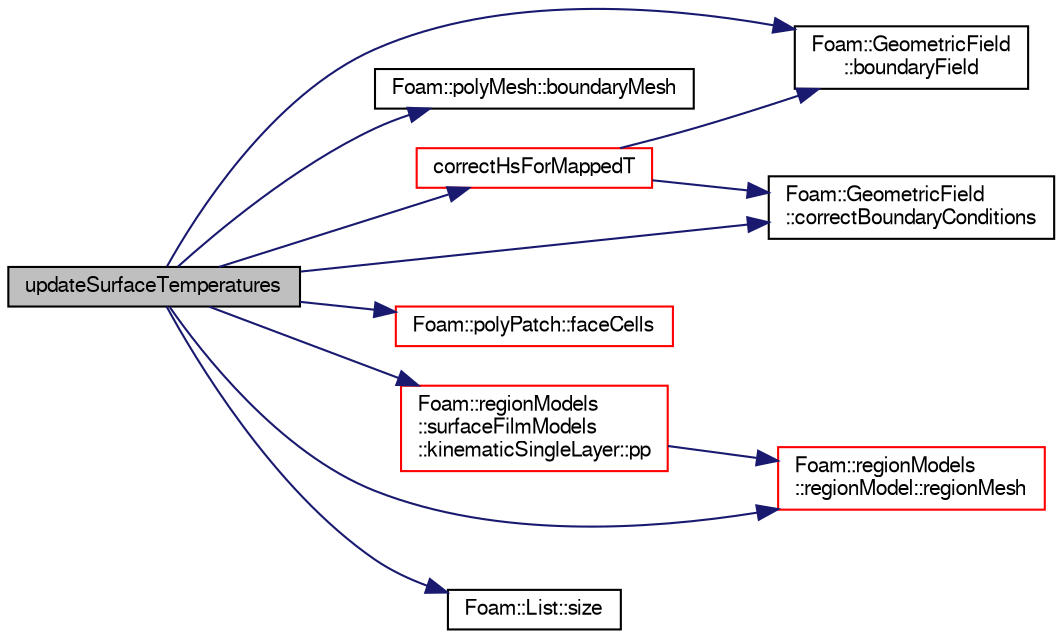 digraph "updateSurfaceTemperatures"
{
  bgcolor="transparent";
  edge [fontname="FreeSans",fontsize="10",labelfontname="FreeSans",labelfontsize="10"];
  node [fontname="FreeSans",fontsize="10",shape=record];
  rankdir="LR";
  Node689 [label="updateSurfaceTemperatures",height=0.2,width=0.4,color="black", fillcolor="grey75", style="filled", fontcolor="black"];
  Node689 -> Node690 [color="midnightblue",fontsize="10",style="solid",fontname="FreeSans"];
  Node690 [label="Foam::GeometricField\l::boundaryField",height=0.2,width=0.4,color="black",URL="$a22434.html#a3c6c1a789b48ea0c5e8bff64f9c14f2d",tooltip="Return reference to GeometricBoundaryField. "];
  Node689 -> Node691 [color="midnightblue",fontsize="10",style="solid",fontname="FreeSans"];
  Node691 [label="Foam::polyMesh::boundaryMesh",height=0.2,width=0.4,color="black",URL="$a27410.html#a9f2b68c134340291eda6197f47f25484",tooltip="Return boundary mesh. "];
  Node689 -> Node692 [color="midnightblue",fontsize="10",style="solid",fontname="FreeSans"];
  Node692 [label="Foam::GeometricField\l::correctBoundaryConditions",height=0.2,width=0.4,color="black",URL="$a22434.html#acaf6878ef900e593c4b20812f1b567d6",tooltip="Correct boundary field. "];
  Node689 -> Node693 [color="midnightblue",fontsize="10",style="solid",fontname="FreeSans"];
  Node693 [label="correctHsForMappedT",height=0.2,width=0.4,color="red",URL="$a29182.html#af85199505c20475372e6e7e6f12c289f",tooltip="Correct sensible enthalpy for mapped temperature fields. "];
  Node693 -> Node690 [color="midnightblue",fontsize="10",style="solid",fontname="FreeSans"];
  Node693 -> Node692 [color="midnightblue",fontsize="10",style="solid",fontname="FreeSans"];
  Node689 -> Node696 [color="midnightblue",fontsize="10",style="solid",fontname="FreeSans"];
  Node696 [label="Foam::polyPatch::faceCells",height=0.2,width=0.4,color="red",URL="$a27478.html#afbfac825732ef2770fff4261b4e930e9",tooltip="Return face-cell addressing. "];
  Node689 -> Node699 [color="midnightblue",fontsize="10",style="solid",fontname="FreeSans"];
  Node699 [label="Foam::regionModels\l::surfaceFilmModels\l::kinematicSingleLayer::pp",height=0.2,width=0.4,color="red",URL="$a29042.html#ac0001dfb6180e452fe671ec2a4d8efed",tooltip="Implicit pressure source coefficient. "];
  Node699 -> Node746 [color="midnightblue",fontsize="10",style="solid",fontname="FreeSans"];
  Node746 [label="Foam::regionModels\l::regionModel::regionMesh",height=0.2,width=0.4,color="red",URL="$a28998.html#a89a37969c20983ee143c612486ce5313",tooltip="Return the region mesh database. "];
  Node689 -> Node746 [color="midnightblue",fontsize="10",style="solid",fontname="FreeSans"];
  Node689 -> Node761 [color="midnightblue",fontsize="10",style="solid",fontname="FreeSans"];
  Node761 [label="Foam::List::size",height=0.2,width=0.4,color="black",URL="$a25694.html#a8a5f6fa29bd4b500caf186f60245b384",tooltip="Override size to be inconsistent with allocated storage. "];
}
